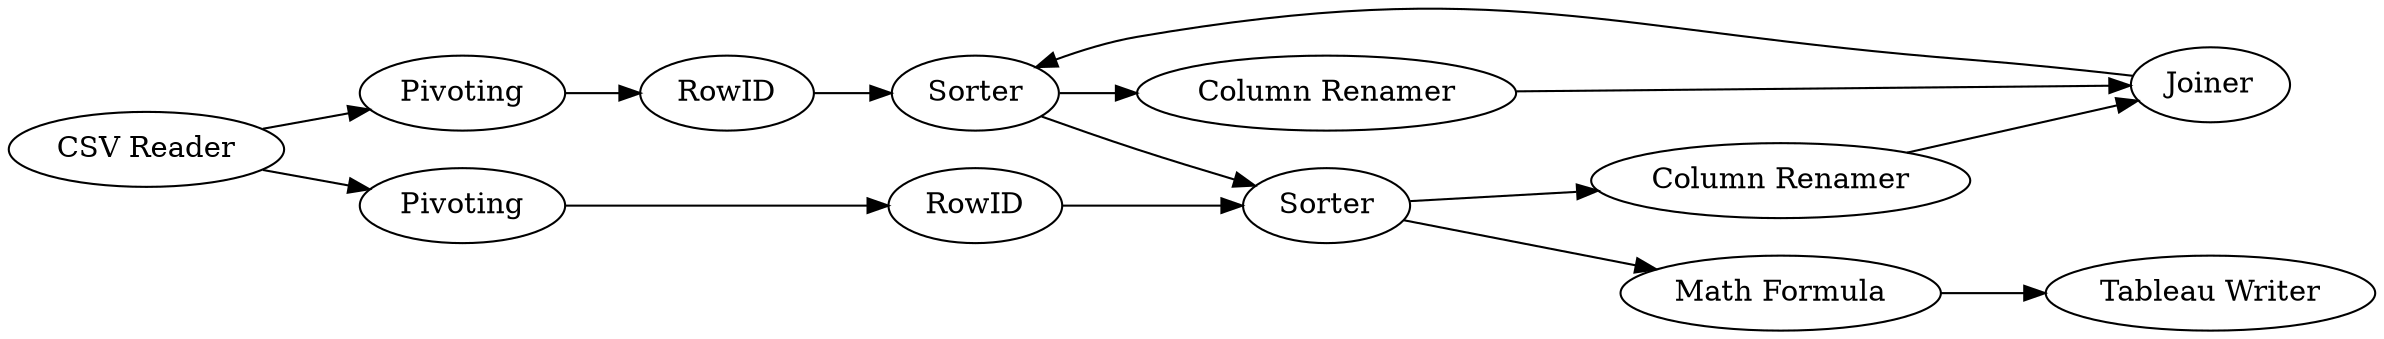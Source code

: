 digraph {
	20 -> 21
	36 -> 35
	16 -> 36
	21 -> 16
	33 -> 19
	19 -> 22
	35 -> 16
	22 -> 17
	37 -> 35
	17 -> 18
	18 -> 34
	33 -> 20
	17 -> 37
	16 -> 17
	16 [label=Sorter]
	20 [label=Pivoting]
	35 [label=Joiner]
	34 [label="Tableau Writer"]
	22 [label=RowID]
	36 [label="Column Renamer"]
	18 [label="Math Formula"]
	21 [label=RowID]
	33 [label="CSV Reader"]
	17 [label=Sorter]
	37 [label="Column Renamer"]
	19 [label=Pivoting]
	rankdir=LR
}
